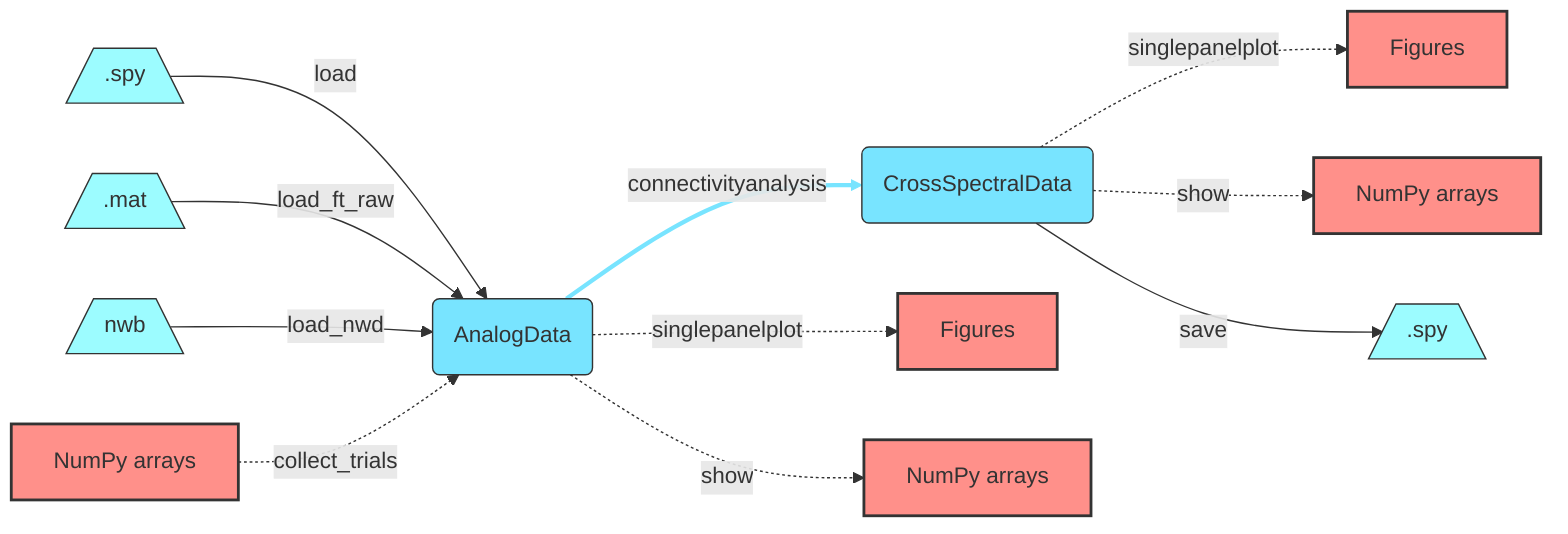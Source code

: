 graph LR
    classDef MEM fill:#ff908a,stroke:#333,stroke-width:2px;
    classDef DISC fill:#78e4ff,stroke:#333,stroke-width:1px;
    classDef default fill:#9cfcff,stroke:#333,stroke-width:1px;
    
    spyRead[/.spy\] -->|load| Data
    FTread[/.mat\] -->|load_ft_raw| Data
    NWBread[/nwb\] -->|load_nwd| Data
    npInput[NumPy arrays] -.->|collect_trials| Data(AnalogData)
        
    Data -->|connectivityanalysis| CData(CrossSpectralData)
    Data -.-> |singlepanelplot|PlotD1[Figures]
    Data -.-> |show| ShowD1[NumPy arrays]
    
    CData -.-> |singlepanelplot|PlotD[Figures]
    CData -.-> |show| ShowD2[NumPy arrays]
    CData --> |save| SaveD2[/.spy\]
    class npInput,PlotD,ShowD1,PlotD1,ShowD2,PlotD2 MEM;
    class Data,CData DISC;
    linkStyle 4 stroke:#78e4ff,stroke-width:3px;